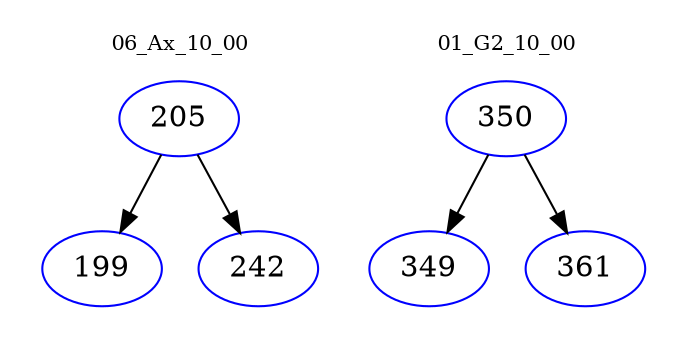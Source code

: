 digraph{
subgraph cluster_0 {
color = white
label = "06_Ax_10_00";
fontsize=10;
T0_205 [label="205", color="blue"]
T0_205 -> T0_199 [color="black"]
T0_199 [label="199", color="blue"]
T0_205 -> T0_242 [color="black"]
T0_242 [label="242", color="blue"]
}
subgraph cluster_1 {
color = white
label = "01_G2_10_00";
fontsize=10;
T1_350 [label="350", color="blue"]
T1_350 -> T1_349 [color="black"]
T1_349 [label="349", color="blue"]
T1_350 -> T1_361 [color="black"]
T1_361 [label="361", color="blue"]
}
}
